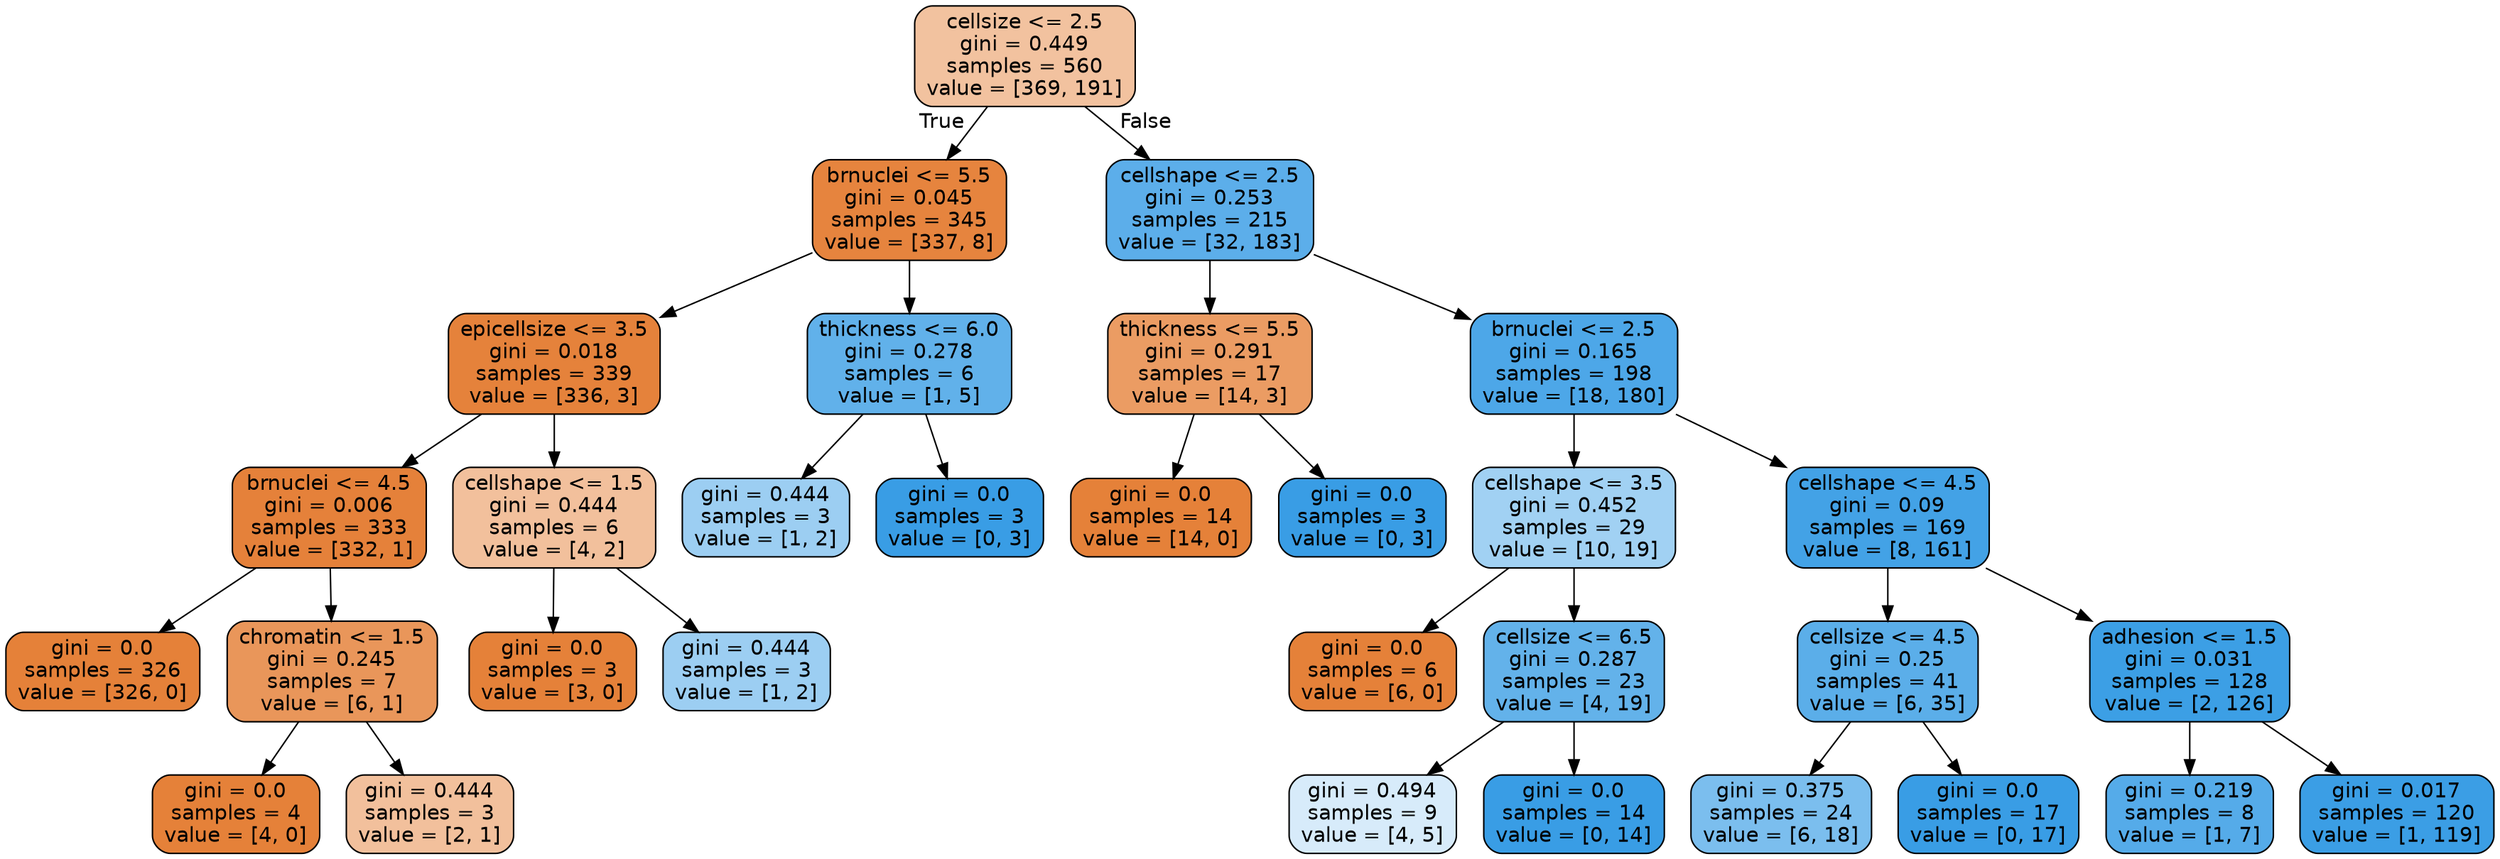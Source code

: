 digraph Tree {
node [shape=box, style="filled, rounded", color="black", fontname=helvetica] ;
edge [fontname=helvetica] ;
0 [label="cellsize <= 2.5\ngini = 0.449\nsamples = 560\nvalue = [369, 191]", fillcolor="#f2c29f"] ;
1 [label="brnuclei <= 5.5\ngini = 0.045\nsamples = 345\nvalue = [337, 8]", fillcolor="#e6843e"] ;
0 -> 1 [labeldistance=2.5, labelangle=45, headlabel="True"] ;
5 [label="epicellsize <= 3.5\ngini = 0.018\nsamples = 339\nvalue = [336, 3]", fillcolor="#e5823b"] ;
1 -> 5 ;
15 [label="brnuclei <= 4.5\ngini = 0.006\nsamples = 333\nvalue = [332, 1]", fillcolor="#e5813a"] ;
5 -> 15 ;
25 [label="gini = 0.0\nsamples = 326\nvalue = [326, 0]", fillcolor="#e58139"] ;
15 -> 25 ;
26 [label="chromatin <= 1.5\ngini = 0.245\nsamples = 7\nvalue = [6, 1]", fillcolor="#e9965a"] ;
15 -> 26 ;
27 [label="gini = 0.0\nsamples = 4\nvalue = [4, 0]", fillcolor="#e58139"] ;
26 -> 27 ;
28 [label="gini = 0.444\nsamples = 3\nvalue = [2, 1]", fillcolor="#f2c09c"] ;
26 -> 28 ;
16 [label="cellshape <= 1.5\ngini = 0.444\nsamples = 6\nvalue = [4, 2]", fillcolor="#f2c09c"] ;
5 -> 16 ;
17 [label="gini = 0.0\nsamples = 3\nvalue = [3, 0]", fillcolor="#e58139"] ;
16 -> 17 ;
18 [label="gini = 0.444\nsamples = 3\nvalue = [1, 2]", fillcolor="#9ccef2"] ;
16 -> 18 ;
6 [label="thickness <= 6.0\ngini = 0.278\nsamples = 6\nvalue = [1, 5]", fillcolor="#61b1ea"] ;
1 -> 6 ;
23 [label="gini = 0.444\nsamples = 3\nvalue = [1, 2]", fillcolor="#9ccef2"] ;
6 -> 23 ;
24 [label="gini = 0.0\nsamples = 3\nvalue = [0, 3]", fillcolor="#399de5"] ;
6 -> 24 ;
2 [label="cellshape <= 2.5\ngini = 0.253\nsamples = 215\nvalue = [32, 183]", fillcolor="#5caeea"] ;
0 -> 2 [labeldistance=2.5, labelangle=-45, headlabel="False"] ;
3 [label="thickness <= 5.5\ngini = 0.291\nsamples = 17\nvalue = [14, 3]", fillcolor="#eb9c63"] ;
2 -> 3 ;
7 [label="gini = 0.0\nsamples = 14\nvalue = [14, 0]", fillcolor="#e58139"] ;
3 -> 7 ;
8 [label="gini = 0.0\nsamples = 3\nvalue = [0, 3]", fillcolor="#399de5"] ;
3 -> 8 ;
4 [label="brnuclei <= 2.5\ngini = 0.165\nsamples = 198\nvalue = [18, 180]", fillcolor="#4da7e8"] ;
2 -> 4 ;
9 [label="cellshape <= 3.5\ngini = 0.452\nsamples = 29\nvalue = [10, 19]", fillcolor="#a1d1f3"] ;
4 -> 9 ;
11 [label="gini = 0.0\nsamples = 6\nvalue = [6, 0]", fillcolor="#e58139"] ;
9 -> 11 ;
12 [label="cellsize <= 6.5\ngini = 0.287\nsamples = 23\nvalue = [4, 19]", fillcolor="#63b2ea"] ;
9 -> 12 ;
13 [label="gini = 0.494\nsamples = 9\nvalue = [4, 5]", fillcolor="#d7ebfa"] ;
12 -> 13 ;
14 [label="gini = 0.0\nsamples = 14\nvalue = [0, 14]", fillcolor="#399de5"] ;
12 -> 14 ;
10 [label="cellshape <= 4.5\ngini = 0.09\nsamples = 169\nvalue = [8, 161]", fillcolor="#43a2e6"] ;
4 -> 10 ;
19 [label="cellsize <= 4.5\ngini = 0.25\nsamples = 41\nvalue = [6, 35]", fillcolor="#5baee9"] ;
10 -> 19 ;
21 [label="gini = 0.375\nsamples = 24\nvalue = [6, 18]", fillcolor="#7bbeee"] ;
19 -> 21 ;
22 [label="gini = 0.0\nsamples = 17\nvalue = [0, 17]", fillcolor="#399de5"] ;
19 -> 22 ;
20 [label="adhesion <= 1.5\ngini = 0.031\nsamples = 128\nvalue = [2, 126]", fillcolor="#3c9fe5"] ;
10 -> 20 ;
29 [label="gini = 0.219\nsamples = 8\nvalue = [1, 7]", fillcolor="#55abe9"] ;
20 -> 29 ;
30 [label="gini = 0.017\nsamples = 120\nvalue = [1, 119]", fillcolor="#3b9ee5"] ;
20 -> 30 ;
}